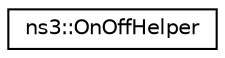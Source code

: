 digraph "Graphical Class Hierarchy"
{
 // LATEX_PDF_SIZE
  edge [fontname="Helvetica",fontsize="10",labelfontname="Helvetica",labelfontsize="10"];
  node [fontname="Helvetica",fontsize="10",shape=record];
  rankdir="LR";
  Node0 [label="ns3::OnOffHelper",height=0.2,width=0.4,color="black", fillcolor="white", style="filled",URL="$classns3_1_1_on_off_helper.html",tooltip="A helper to make it easier to instantiate an ns3::OnOffApplication on a set of nodes."];
}
